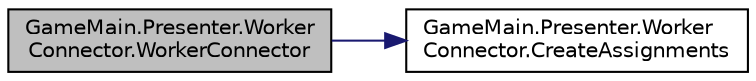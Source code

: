 digraph "GameMain.Presenter.WorkerConnector.WorkerConnector"
{
 // LATEX_PDF_SIZE
  edge [fontname="Helvetica",fontsize="10",labelfontname="Helvetica",labelfontsize="10"];
  node [fontname="Helvetica",fontsize="10",shape=record];
  rankdir="LR";
  Node1 [label="GameMain.Presenter.Worker\lConnector.WorkerConnector",height=0.2,width=0.4,color="black", fillcolor="grey75", style="filled", fontcolor="black",tooltip=" "];
  Node1 -> Node2 [color="midnightblue",fontsize="10",style="solid",fontname="Helvetica"];
  Node2 [label="GameMain.Presenter.Worker\lConnector.CreateAssignments",height=0.2,width=0.4,color="black", fillcolor="white", style="filled",URL="$classGameMain_1_1Presenter_1_1WorkerConnector.html#ae35b313756392232b03cc05b07c1d1cc",tooltip=" "];
}
